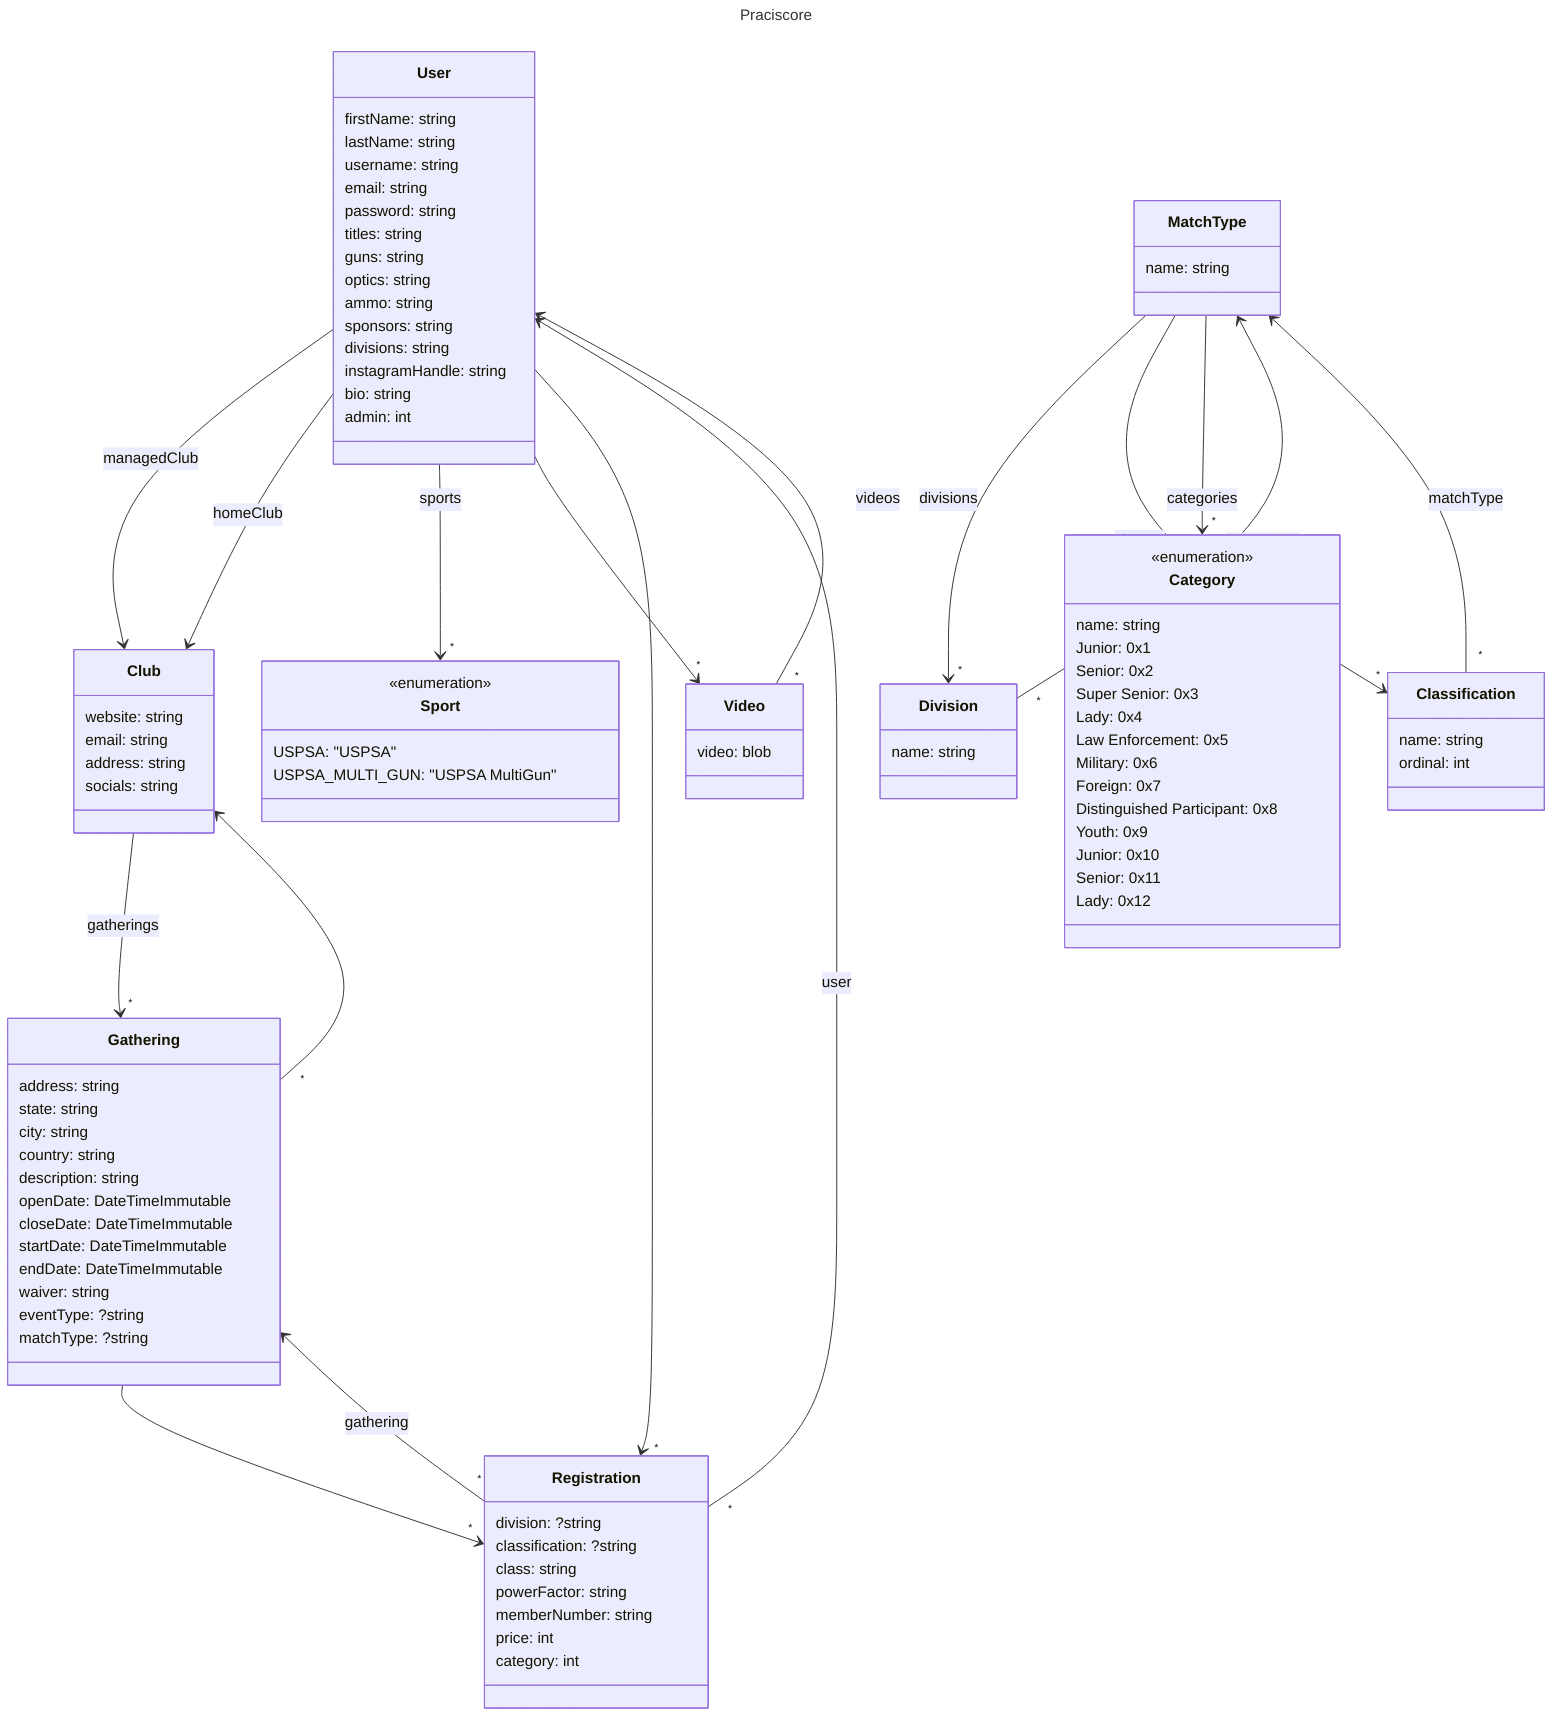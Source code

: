 ---
title: Praciscore
---
classDiagram
    User --> Club: managedClub
    User --> Club: homeClub
    User --> "*" Sport: sports
    User --> "*" Video
    User --> "*" Registration
    class User {
        firstName: string
        lastName: string
        username: string
        email: string
        password: string
        titles: string
        guns: string
        optics: string
        ammo: string
        sponsors: string
        divisions: string
        instagramHandle: string
        bio: string
        admin: int
    }
    Club --> "*" Gathering: gatherings
    class Club {
        website: string
        email: string
        address: string
        socials: string
    }

    Registration "*" --> User: user
    Registration "*" --> Gathering: gathering
    class Registration {
        division: ?string
        classification: ?string
        class: string
        powerFactor: string
        memberNumber: string
        price: int
        category: int
    }

    Gathering --> "*" Registration
    Gathering "*" --> Club
    class Gathering {
        address: string
        state: string
        city: string
        country: string
        description: string
        openDate: DateTimeImmutable
        closeDate: DateTimeImmutable
        startDate: DateTimeImmutable
        endDate: DateTimeImmutable
        waiver: string
        eventType: ?string
        matchType: ?string
    }
    MatchType --> "*" Division: divisions
    MatchType --> "*" Classification: classes
    MatchType --> "*" Category: categories
    class MatchType {
        name: string
    }
    Division "*" --> MatchType: matchType
    class Division {
        name: string
    }
    Classification "*" --> MatchType: matchType
    class Classification {
        name: string
        ordinal: int
    }

    class Category {
        name: string
    }

    class Sport {
        <<enumeration>>
        USPSA: "USPSA"
        USPSA_MULTI_GUN: "USPSA MultiGun"
    }

    class Category {
        <<enumeration>>
        Junior: 0x1
        Senior: 0x2
        Super Senior: 0x3
        Lady: 0x4
        Law Enforcement: 0x5
        Military: 0x6
        Foreign: 0x7
        Distinguished Participant: 0x8
        Youth: 0x9
        Junior: 0x10
        Senior: 0x11
        Lady: 0x12
    }

    Video "*" --> User: videos
    class Video {
        video: blob
    }